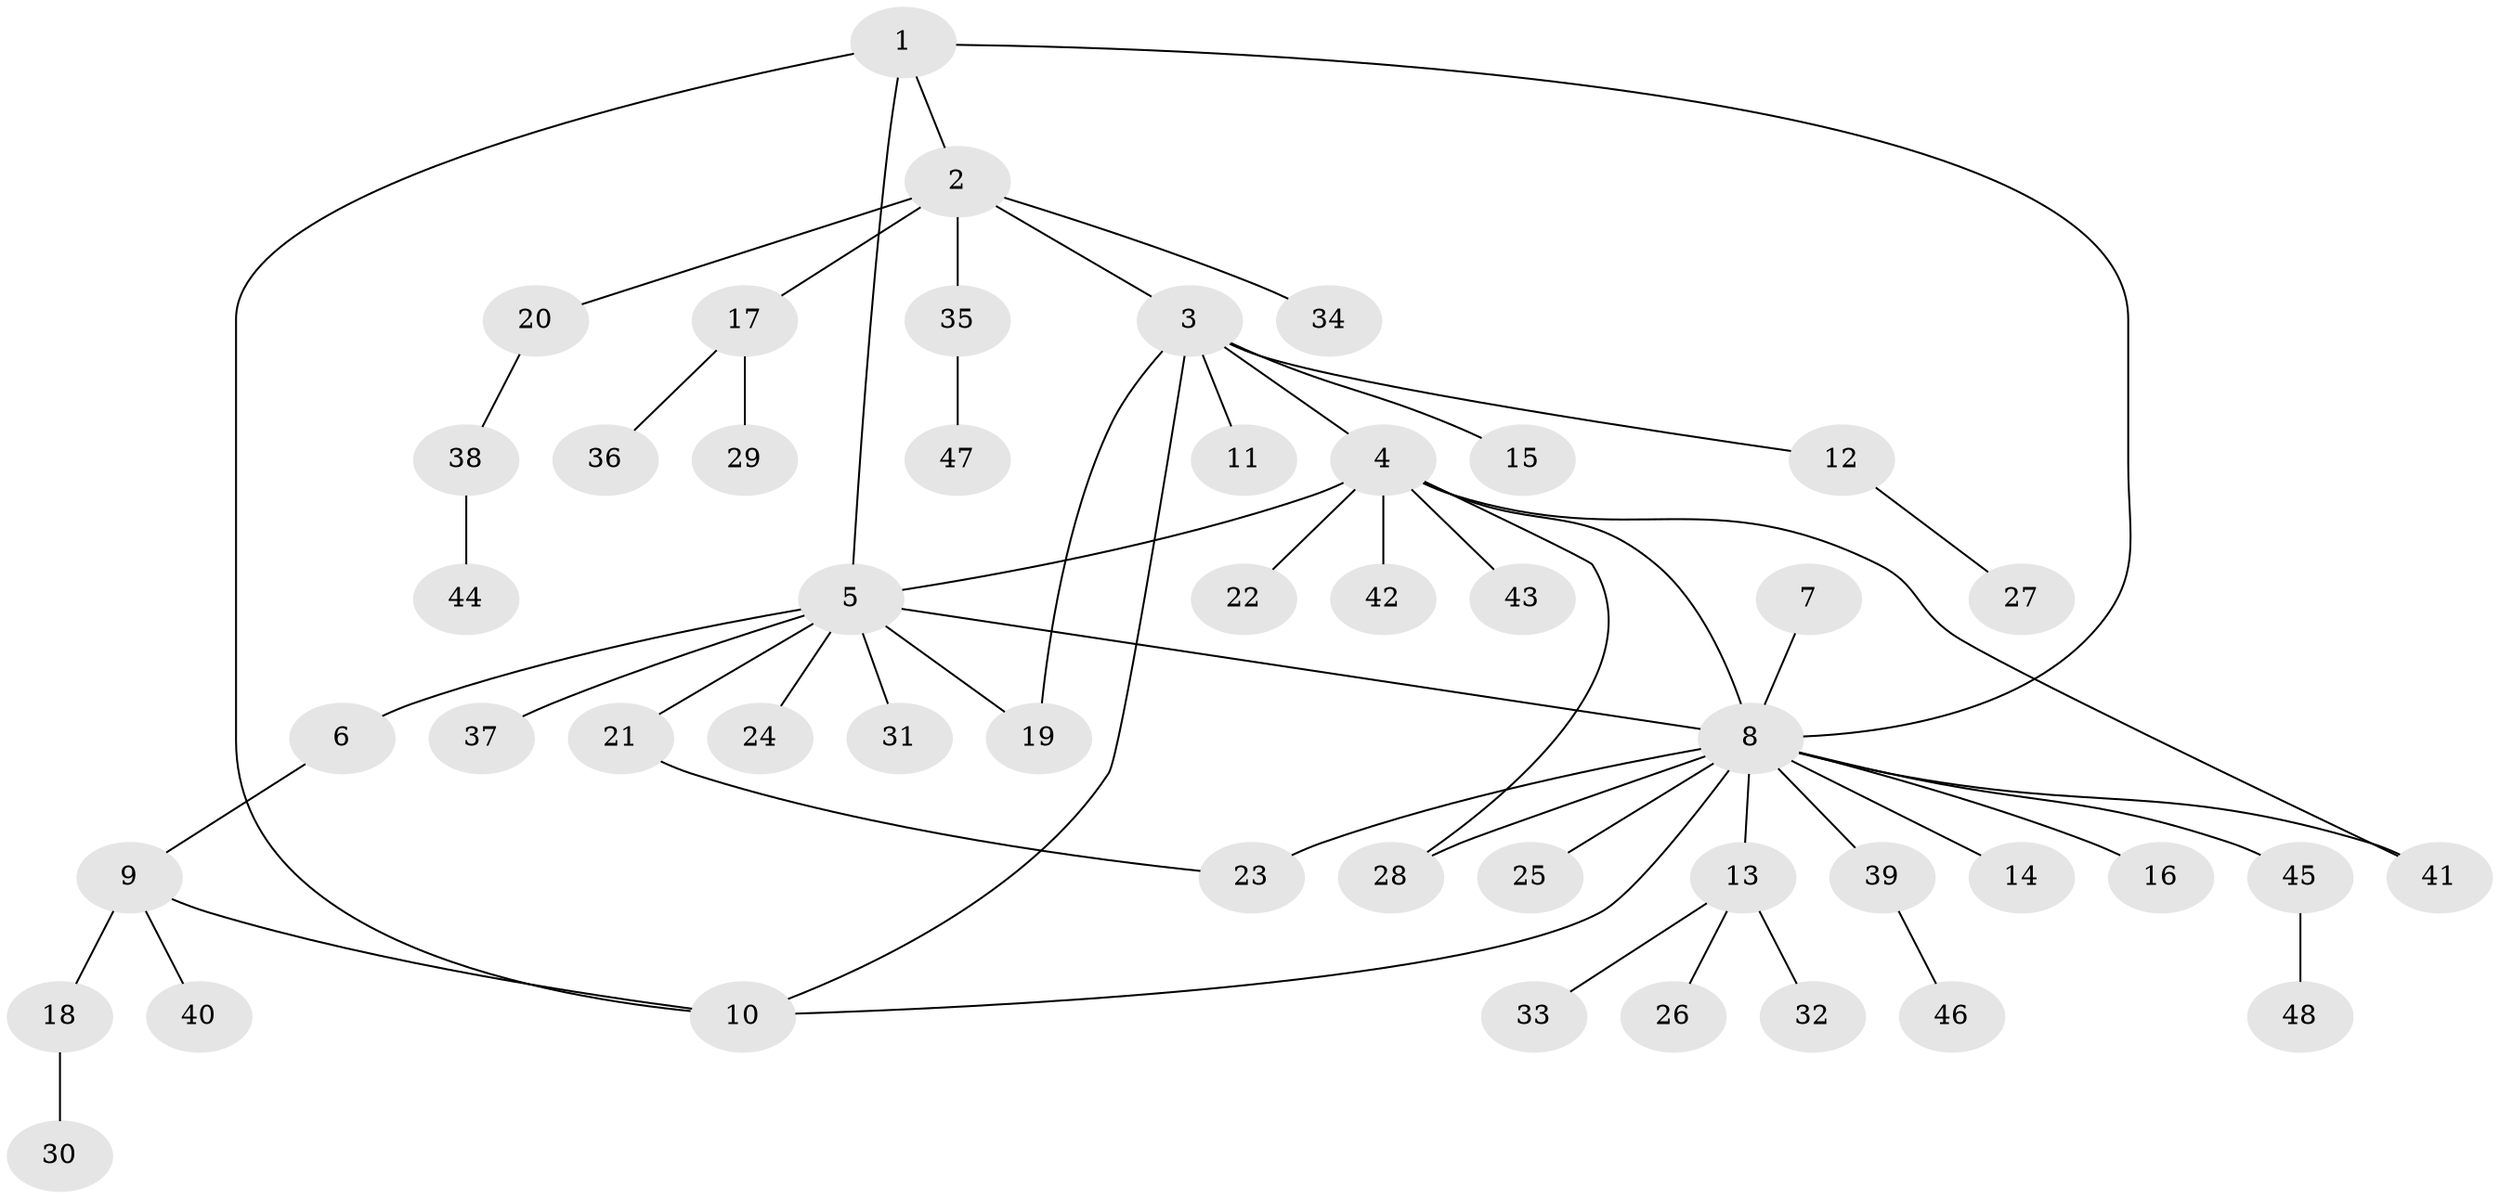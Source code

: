 // coarse degree distribution, {8: 0.029411764705882353, 6: 0.029411764705882353, 14: 0.029411764705882353, 4: 0.058823529411764705, 1: 0.6176470588235294, 12: 0.029411764705882353, 3: 0.029411764705882353, 2: 0.17647058823529413}
// Generated by graph-tools (version 1.1) at 2025/24/03/03/25 07:24:16]
// undirected, 48 vertices, 57 edges
graph export_dot {
graph [start="1"]
  node [color=gray90,style=filled];
  1;
  2;
  3;
  4;
  5;
  6;
  7;
  8;
  9;
  10;
  11;
  12;
  13;
  14;
  15;
  16;
  17;
  18;
  19;
  20;
  21;
  22;
  23;
  24;
  25;
  26;
  27;
  28;
  29;
  30;
  31;
  32;
  33;
  34;
  35;
  36;
  37;
  38;
  39;
  40;
  41;
  42;
  43;
  44;
  45;
  46;
  47;
  48;
  1 -- 2;
  1 -- 5;
  1 -- 8;
  1 -- 10;
  2 -- 3;
  2 -- 17;
  2 -- 20;
  2 -- 34;
  2 -- 35;
  3 -- 4;
  3 -- 10;
  3 -- 11;
  3 -- 12;
  3 -- 15;
  3 -- 19;
  4 -- 5;
  4 -- 8;
  4 -- 22;
  4 -- 28;
  4 -- 41;
  4 -- 42;
  4 -- 43;
  5 -- 6;
  5 -- 8;
  5 -- 19;
  5 -- 21;
  5 -- 24;
  5 -- 31;
  5 -- 37;
  6 -- 9;
  7 -- 8;
  8 -- 10;
  8 -- 13;
  8 -- 14;
  8 -- 16;
  8 -- 23;
  8 -- 25;
  8 -- 28;
  8 -- 39;
  8 -- 41;
  8 -- 45;
  9 -- 10;
  9 -- 18;
  9 -- 40;
  12 -- 27;
  13 -- 26;
  13 -- 32;
  13 -- 33;
  17 -- 29;
  17 -- 36;
  18 -- 30;
  20 -- 38;
  21 -- 23;
  35 -- 47;
  38 -- 44;
  39 -- 46;
  45 -- 48;
}
